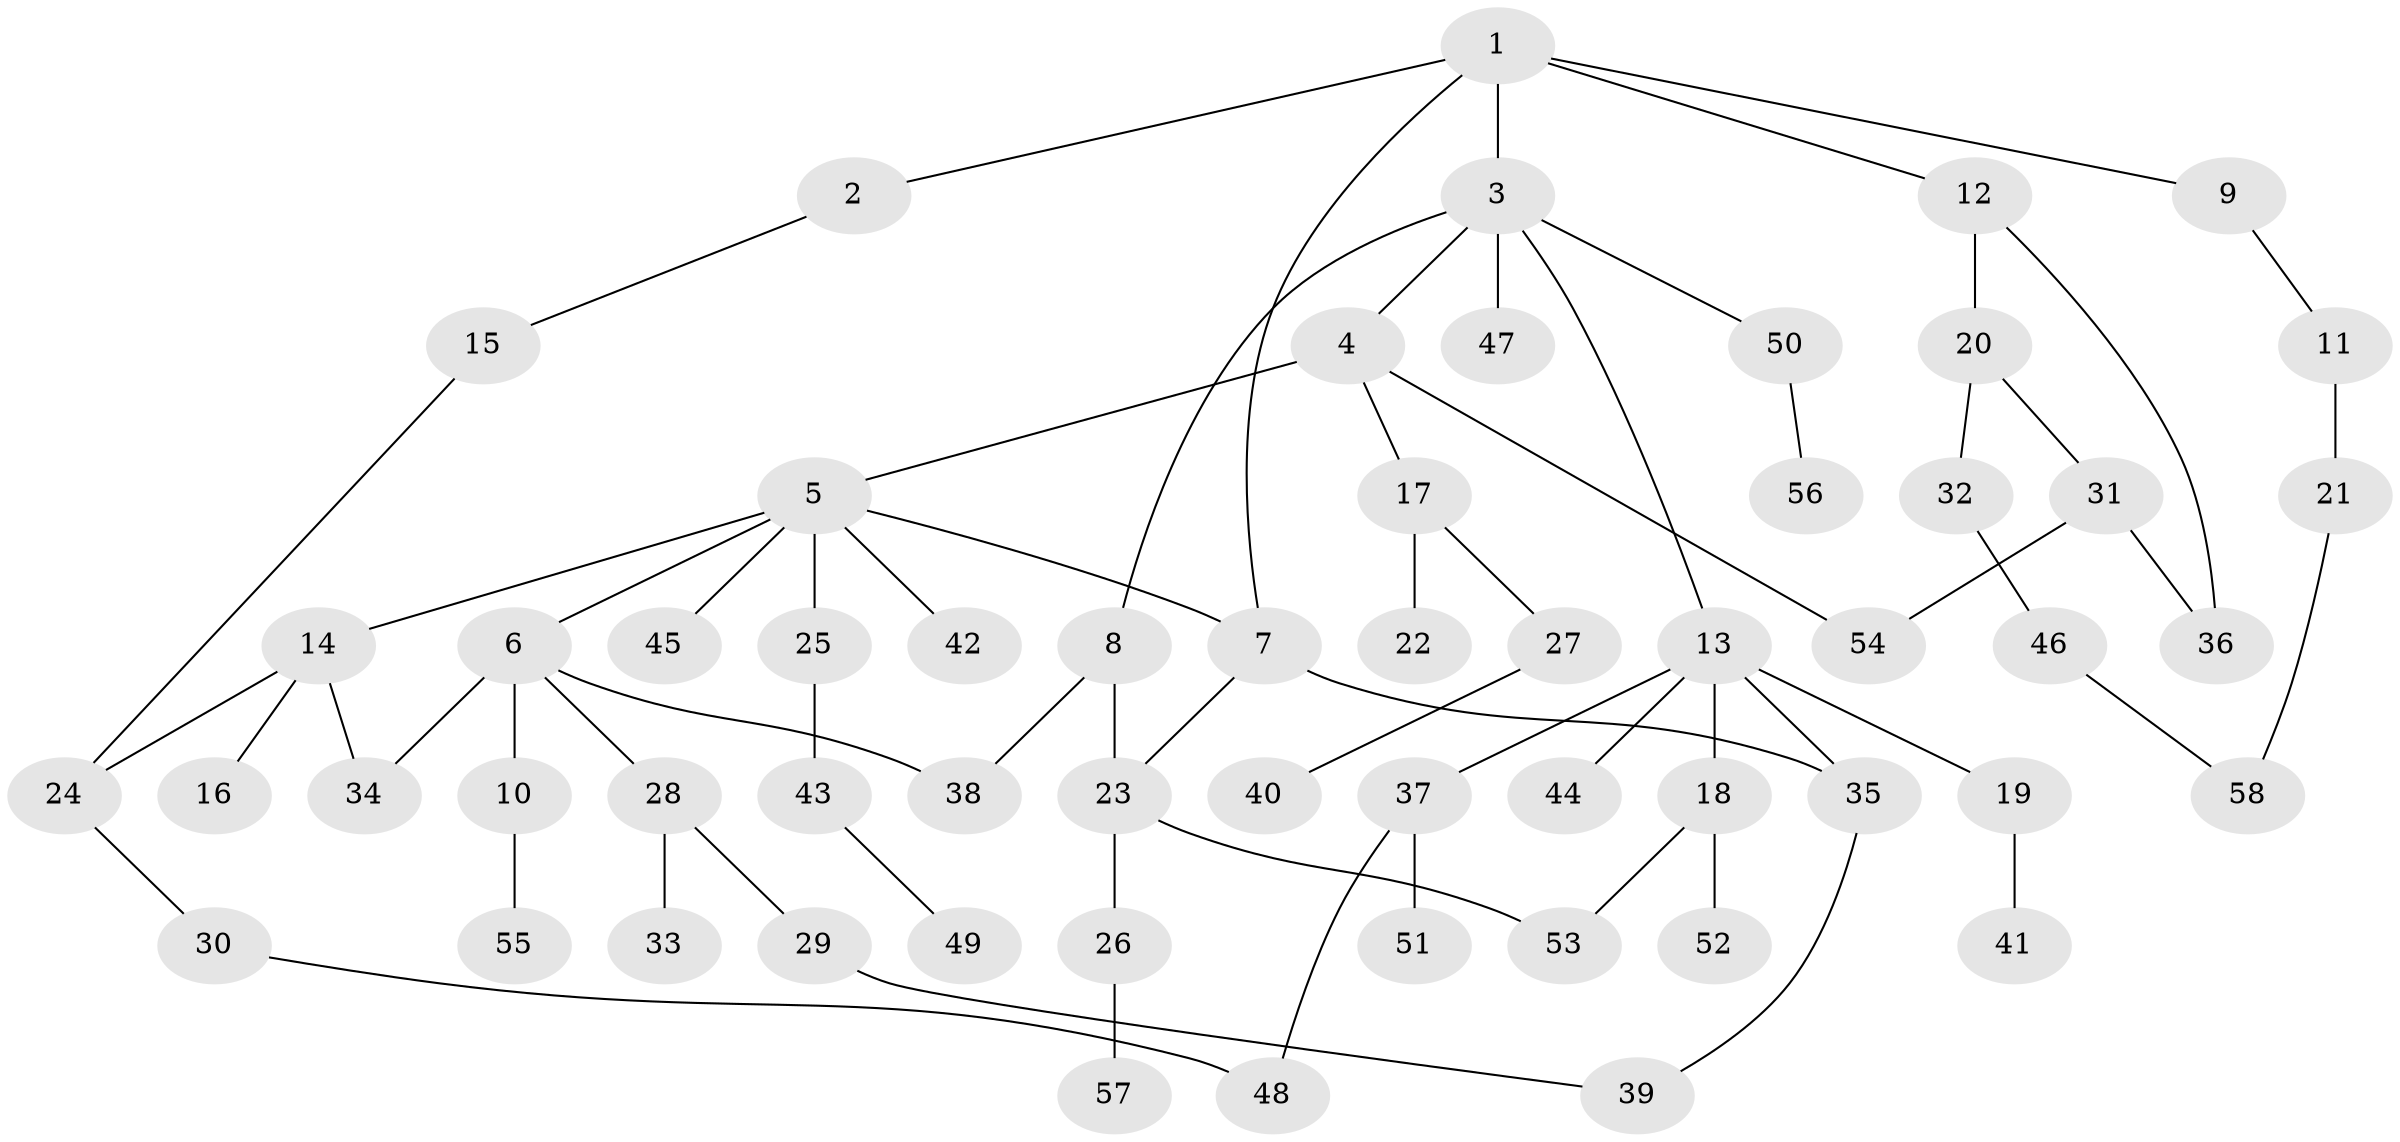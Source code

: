 // coarse degree distribution, {6: 0.05714285714285714, 2: 0.34285714285714286, 4: 0.08571428571428572, 7: 0.02857142857142857, 5: 0.08571428571428572, 1: 0.2857142857142857, 3: 0.11428571428571428}
// Generated by graph-tools (version 1.1) at 2025/51/02/27/25 19:51:36]
// undirected, 58 vertices, 69 edges
graph export_dot {
graph [start="1"]
  node [color=gray90,style=filled];
  1;
  2;
  3;
  4;
  5;
  6;
  7;
  8;
  9;
  10;
  11;
  12;
  13;
  14;
  15;
  16;
  17;
  18;
  19;
  20;
  21;
  22;
  23;
  24;
  25;
  26;
  27;
  28;
  29;
  30;
  31;
  32;
  33;
  34;
  35;
  36;
  37;
  38;
  39;
  40;
  41;
  42;
  43;
  44;
  45;
  46;
  47;
  48;
  49;
  50;
  51;
  52;
  53;
  54;
  55;
  56;
  57;
  58;
  1 -- 2;
  1 -- 3;
  1 -- 7;
  1 -- 9;
  1 -- 12;
  2 -- 15;
  3 -- 4;
  3 -- 8;
  3 -- 13;
  3 -- 47;
  3 -- 50;
  4 -- 5;
  4 -- 17;
  4 -- 54;
  5 -- 6;
  5 -- 14;
  5 -- 25;
  5 -- 42;
  5 -- 45;
  5 -- 7;
  6 -- 10;
  6 -- 28;
  6 -- 34;
  6 -- 38;
  7 -- 23;
  7 -- 35;
  8 -- 38;
  8 -- 23;
  9 -- 11;
  10 -- 55;
  11 -- 21;
  12 -- 20;
  12 -- 36;
  13 -- 18;
  13 -- 19;
  13 -- 37;
  13 -- 44;
  13 -- 35;
  14 -- 16;
  14 -- 24;
  14 -- 34;
  15 -- 24;
  17 -- 22;
  17 -- 27;
  18 -- 52;
  18 -- 53;
  19 -- 41;
  20 -- 31;
  20 -- 32;
  21 -- 58;
  23 -- 26;
  23 -- 53;
  24 -- 30;
  25 -- 43;
  26 -- 57;
  27 -- 40;
  28 -- 29;
  28 -- 33;
  29 -- 39;
  30 -- 48;
  31 -- 54;
  31 -- 36;
  32 -- 46;
  35 -- 39;
  37 -- 48;
  37 -- 51;
  43 -- 49;
  46 -- 58;
  50 -- 56;
}

